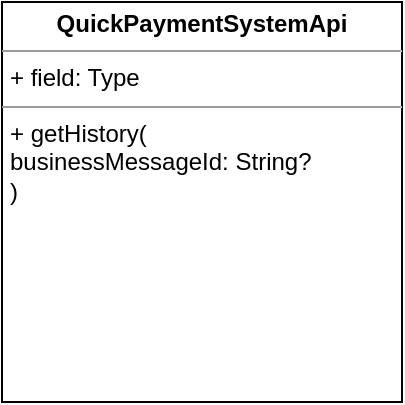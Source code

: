 <mxfile version="15.8.6" type="github">
  <diagram id="61m4QhZ9CkYPuAM0p3l4" name="Page-1">
    <mxGraphModel dx="813" dy="417" grid="1" gridSize="10" guides="1" tooltips="1" connect="1" arrows="1" fold="1" page="1" pageScale="1" pageWidth="850" pageHeight="1100" math="0" shadow="0">
      <root>
        <mxCell id="0" />
        <mxCell id="1" parent="0" />
        <mxCell id="75NwG7HsY-gUoY4ltmVE-1" value="&lt;p style=&quot;margin: 0px ; margin-top: 4px ; text-align: center&quot;&gt;&lt;b&gt;QuickPaymentSystemApi&lt;/b&gt;&lt;/p&gt;&lt;hr size=&quot;1&quot;&gt;&lt;p style=&quot;margin: 0px ; margin-left: 4px&quot;&gt;+ field: Type&lt;/p&gt;&lt;hr size=&quot;1&quot;&gt;&lt;p style=&quot;margin: 0px ; margin-left: 4px&quot;&gt;+ getHistory(&lt;/p&gt;&lt;p style=&quot;margin: 0px ; margin-left: 4px&quot;&gt;businessMessageId: String?&lt;br&gt;&lt;/p&gt;&lt;p style=&quot;margin: 0px ; margin-left: 4px&quot;&gt;)&lt;br&gt;&lt;/p&gt;" style="verticalAlign=top;align=left;overflow=fill;fontSize=12;fontFamily=Helvetica;html=1;" vertex="1" parent="1">
          <mxGeometry x="120" y="120" width="200" height="200" as="geometry" />
        </mxCell>
      </root>
    </mxGraphModel>
  </diagram>
</mxfile>
